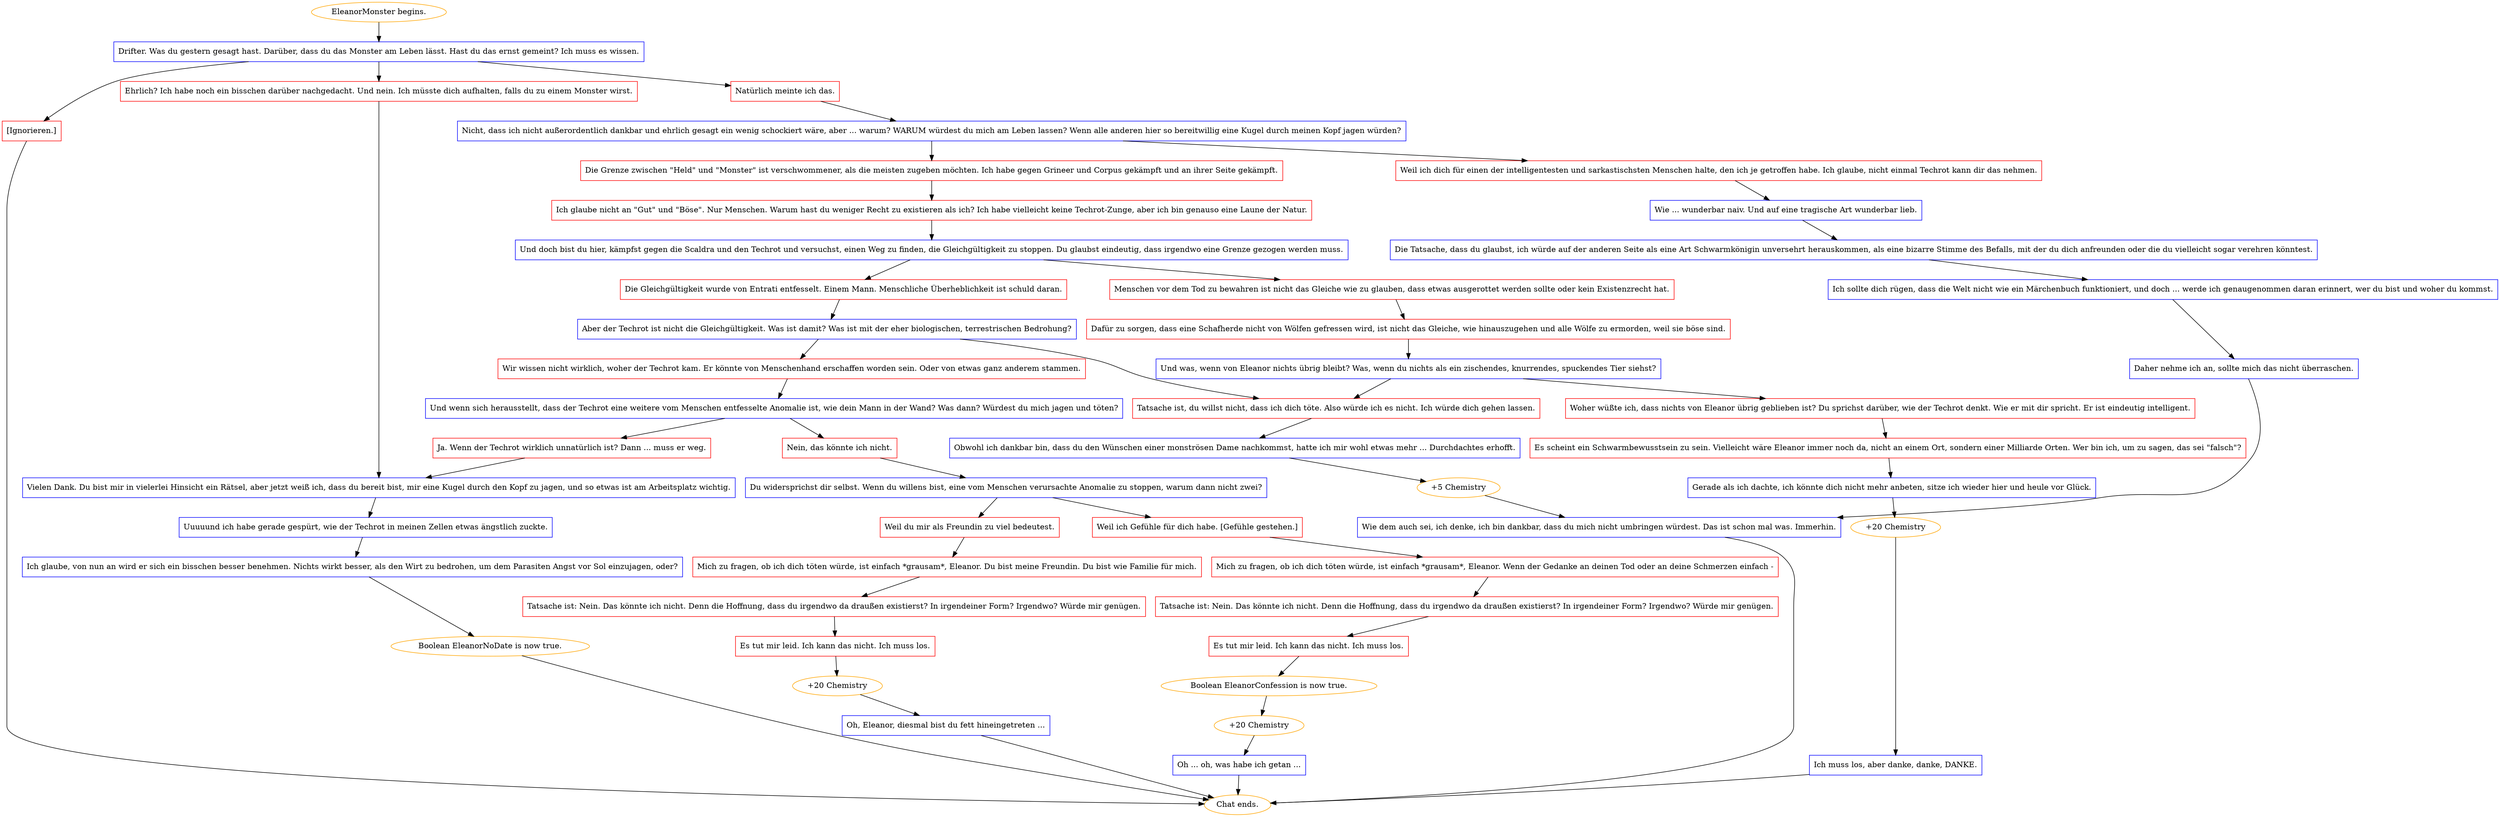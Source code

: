 digraph {
	"EleanorMonster begins." [color=orange];
		"EleanorMonster begins." -> j799497257;
	j799497257 [label="Drifter. Was du gestern gesagt hast. Darüber, dass du das Monster am Leben lässt. Hast du das ernst gemeint? Ich muss es wissen.",shape=box,color=blue];
		j799497257 -> j185597031;
		j799497257 -> j4076752166;
		j799497257 -> j4221938618;
	j185597031 [label="Natürlich meinte ich das.",shape=box,color=red];
		j185597031 -> j368795613;
	j4076752166 [label="Ehrlich? Ich habe noch ein bisschen darüber nachgedacht. Und nein. Ich müsste dich aufhalten, falls du zu einem Monster wirst.",shape=box,color=red];
		j4076752166 -> j3353019926;
	j4221938618 [label="[Ignorieren.]",shape=box,color=red];
		j4221938618 -> "Chat ends.";
	j368795613 [label="Nicht, dass ich nicht außerordentlich dankbar und ehrlich gesagt ein wenig schockiert wäre, aber ... warum? WARUM würdest du mich am Leben lassen? Wenn alle anderen hier so bereitwillig eine Kugel durch meinen Kopf jagen würden?",shape=box,color=blue];
		j368795613 -> j892641161;
		j368795613 -> j631696710;
	j3353019926 [label="Vielen Dank. Du bist mir in vielerlei Hinsicht ein Rätsel, aber jetzt weiß ich, dass du bereit bist, mir eine Kugel durch den Kopf zu jagen, und so etwas ist am Arbeitsplatz wichtig.",shape=box,color=blue];
		j3353019926 -> j4127049244;
	"Chat ends." [color=orange];
	j892641161 [label="Die Grenze zwischen \"Held\" und \"Monster\" ist verschwommener, als die meisten zugeben möchten. Ich habe gegen Grineer und Corpus gekämpft und an ihrer Seite gekämpft.",shape=box,color=red];
		j892641161 -> j2122416756;
	j631696710 [label="Weil ich dich für einen der intelligentesten und sarkastischsten Menschen halte, den ich je getroffen habe. Ich glaube, nicht einmal Techrot kann dir das nehmen.",shape=box,color=red];
		j631696710 -> j1707893834;
	j4127049244 [label="Uuuuund ich habe gerade gespürt, wie der Techrot in meinen Zellen etwas ängstlich zuckte.",shape=box,color=blue];
		j4127049244 -> j2299993027;
	j2122416756 [label="Ich glaube nicht an \"Gut\" und \"Böse\". Nur Menschen. Warum hast du weniger Recht zu existieren als ich? Ich habe vielleicht keine Techrot-Zunge, aber ich bin genauso eine Laune der Natur.",shape=box,color=red];
		j2122416756 -> j1317923958;
	j1707893834 [label="Wie ... wunderbar naiv. Und auf eine tragische Art wunderbar lieb.",shape=box,color=blue];
		j1707893834 -> j3110149857;
	j2299993027 [label="Ich glaube, von nun an wird er sich ein bisschen besser benehmen. Nichts wirkt besser, als den Wirt zu bedrohen, um dem Parasiten Angst vor Sol einzujagen, oder?",shape=box,color=blue];
		j2299993027 -> j2728200779;
	j1317923958 [label="Und doch bist du hier, kämpfst gegen die Scaldra und den Techrot und versuchst, einen Weg zu finden, die Gleichgültigkeit zu stoppen. Du glaubst eindeutig, dass irgendwo eine Grenze gezogen werden muss.",shape=box,color=blue];
		j1317923958 -> j3092153486;
		j1317923958 -> j1904091496;
	j3110149857 [label="Die Tatsache, dass du glaubst, ich würde auf der anderen Seite als eine Art Schwarmkönigin unversehrt herauskommen, als eine bizarre Stimme des Befalls, mit der du dich anfreunden oder die du vielleicht sogar verehren könntest.",shape=box,color=blue];
		j3110149857 -> j1308821252;
	j2728200779 [label="Boolean EleanorNoDate is now true.",color=orange];
		j2728200779 -> "Chat ends.";
	j3092153486 [label="Die Gleichgültigkeit wurde von Entrati entfesselt. Einem Mann. Menschliche Überheblichkeit ist schuld daran.",shape=box,color=red];
		j3092153486 -> j2955505049;
	j1904091496 [label="Menschen vor dem Tod zu bewahren ist nicht das Gleiche wie zu glauben, dass etwas ausgerottet werden sollte oder kein Existenzrecht hat.",shape=box,color=red];
		j1904091496 -> j3080775300;
	j1308821252 [label="Ich sollte dich rügen, dass die Welt nicht wie ein Märchenbuch funktioniert, und doch ... werde ich genaugenommen daran erinnert, wer du bist und woher du kommst.",shape=box,color=blue];
		j1308821252 -> j139536006;
	j2955505049 [label="Aber der Techrot ist nicht die Gleichgültigkeit. Was ist damit? Was ist mit der eher biologischen, terrestrischen Bedrohung?",shape=box,color=blue];
		j2955505049 -> j2350761635;
		j2955505049 -> j1263081495;
	j3080775300 [label="Dafür zu sorgen, dass eine Schafherde nicht von Wölfen gefressen wird, ist nicht das Gleiche, wie hinauszugehen und alle Wölfe zu ermorden, weil sie böse sind.",shape=box,color=red];
		j3080775300 -> j1137592682;
	j139536006 [label="Daher nehme ich an, sollte mich das nicht überraschen.",shape=box,color=blue];
		j139536006 -> j4090464020;
	j2350761635 [label="Wir wissen nicht wirklich, woher der Techrot kam. Er könnte von Menschenhand erschaffen worden sein. Oder von etwas ganz anderem stammen.",shape=box,color=red];
		j2350761635 -> j950370746;
	j1263081495 [label="Tatsache ist, du willst nicht, dass ich dich töte. Also würde ich es nicht. Ich würde dich gehen lassen.",shape=box,color=red];
		j1263081495 -> j1364621913;
	j1137592682 [label="Und was, wenn von Eleanor nichts übrig bleibt? Was, wenn du nichts als ein zischendes, knurrendes, spuckendes Tier siehst?",shape=box,color=blue];
		j1137592682 -> j3558467305;
		j1137592682 -> j1263081495;
	j4090464020 [label="Wie dem auch sei, ich denke, ich bin dankbar, dass du mich nicht umbringen würdest. Das ist schon mal was. Immerhin.",shape=box,color=blue];
		j4090464020 -> "Chat ends.";
	j950370746 [label="Und wenn sich herausstellt, dass der Techrot eine weitere vom Menschen entfesselte Anomalie ist, wie dein Mann in der Wand? Was dann? Würdest du mich jagen und töten?",shape=box,color=blue];
		j950370746 -> j2582857039;
		j950370746 -> j2272095315;
	j1364621913 [label="Obwohl ich dankbar bin, dass du den Wünschen einer monströsen Dame nachkommst, hatte ich mir wohl etwas mehr ... Durchdachtes erhofft.",shape=box,color=blue];
		j1364621913 -> j1502176757;
	j3558467305 [label="Woher wüßte ich, dass nichts von Eleanor übrig geblieben ist? Du sprichst darüber, wie der Techrot denkt. Wie er mit dir spricht. Er ist eindeutig intelligent.",shape=box,color=red];
		j3558467305 -> j516280411;
	j2582857039 [label="Nein, das könnte ich nicht.",shape=box,color=red];
		j2582857039 -> j443562817;
	j2272095315 [label="Ja. Wenn der Techrot wirklich unnatürlich ist? Dann ... muss er weg.",shape=box,color=red];
		j2272095315 -> j3353019926;
	j1502176757 [label="+5 Chemistry",color=orange];
		j1502176757 -> j4090464020;
	j516280411 [label="Es scheint ein Schwarmbewusstsein zu sein. Vielleicht wäre Eleanor immer noch da, nicht an einem Ort, sondern einer Milliarde Orten. Wer bin ich, um zu sagen, das sei \"falsch\"?",shape=box,color=red];
		j516280411 -> j2300493256;
	j443562817 [label="Du widersprichst dir selbst. Wenn du willens bist, eine vom Menschen verursachte Anomalie zu stoppen, warum dann nicht zwei?",shape=box,color=blue];
		j443562817 -> j438364146;
		j443562817 -> j1241274554;
	j2300493256 [label="Gerade als ich dachte, ich könnte dich nicht mehr anbeten, sitze ich wieder hier und heule vor Glück.",shape=box,color=blue];
		j2300493256 -> j3788936369;
	j438364146 [label="Weil ich Gefühle für dich habe. [Gefühle gestehen.]",shape=box,color=red];
		j438364146 -> j2403735185;
	j1241274554 [label="Weil du mir als Freundin zu viel bedeutest.",shape=box,color=red];
		j1241274554 -> j2454015325;
	j3788936369 [label="+20 Chemistry",color=orange];
		j3788936369 -> j174559386;
	j2403735185 [label="Mich zu fragen, ob ich dich töten würde, ist einfach *grausam*, Eleanor. Wenn der Gedanke an deinen Tod oder an deine Schmerzen einfach -",shape=box,color=red];
		j2403735185 -> j2637379327;
	j2454015325 [label="Mich zu fragen, ob ich dich töten würde, ist einfach *grausam*, Eleanor. Du bist meine Freundin. Du bist wie Familie für mich.",shape=box,color=red];
		j2454015325 -> j3740010050;
	j174559386 [label="Ich muss los, aber danke, danke, DANKE.",shape=box,color=blue];
		j174559386 -> "Chat ends.";
	j2637379327 [label="Tatsache ist: Nein. Das könnte ich nicht. Denn die Hoffnung, dass du irgendwo da draußen existierst? In irgendeiner Form? Irgendwo? Würde mir genügen.",shape=box,color=red];
		j2637379327 -> j2776689960;
	j3740010050 [label="Tatsache ist: Nein. Das könnte ich nicht. Denn die Hoffnung, dass du irgendwo da draußen existierst? In irgendeiner Form? Irgendwo? Würde mir genügen.",shape=box,color=red];
		j3740010050 -> j534462779;
	j2776689960 [label="Es tut mir leid. Ich kann das nicht. Ich muss los.",shape=box,color=red];
		j2776689960 -> j3780439571;
	j534462779 [label="Es tut mir leid. Ich kann das nicht. Ich muss los.",shape=box,color=red];
		j534462779 -> j2697620460;
	j3780439571 [label="Boolean EleanorConfession is now true.",color=orange];
		j3780439571 -> j2311708567;
	j2697620460 [label="+20 Chemistry",color=orange];
		j2697620460 -> j4185329069;
	j2311708567 [label="+20 Chemistry",color=orange];
		j2311708567 -> j3365802731;
	j4185329069 [label="Oh, Eleanor, diesmal bist du fett hineingetreten ...",shape=box,color=blue];
		j4185329069 -> "Chat ends.";
	j3365802731 [label="Oh ... oh, was habe ich getan ...",shape=box,color=blue];
		j3365802731 -> "Chat ends.";
}